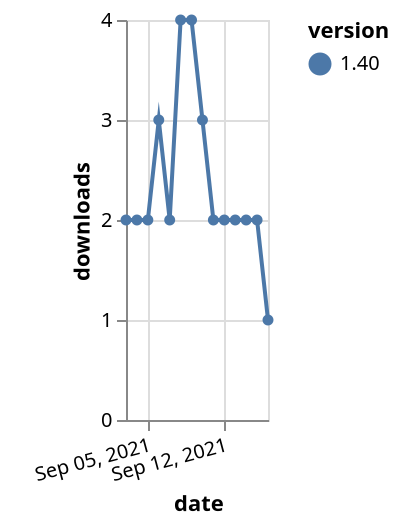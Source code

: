 {"$schema": "https://vega.github.io/schema/vega-lite/v5.json", "description": "A simple bar chart with embedded data.", "data": {"values": [{"date": "2021-09-03", "total": 2876, "delta": 2, "version": "1.40"}, {"date": "2021-09-04", "total": 2878, "delta": 2, "version": "1.40"}, {"date": "2021-09-05", "total": 2880, "delta": 2, "version": "1.40"}, {"date": "2021-09-06", "total": 2883, "delta": 3, "version": "1.40"}, {"date": "2021-09-07", "total": 2885, "delta": 2, "version": "1.40"}, {"date": "2021-09-08", "total": 2889, "delta": 4, "version": "1.40"}, {"date": "2021-09-09", "total": 2893, "delta": 4, "version": "1.40"}, {"date": "2021-09-10", "total": 2896, "delta": 3, "version": "1.40"}, {"date": "2021-09-11", "total": 2898, "delta": 2, "version": "1.40"}, {"date": "2021-09-12", "total": 2900, "delta": 2, "version": "1.40"}, {"date": "2021-09-13", "total": 2902, "delta": 2, "version": "1.40"}, {"date": "2021-09-14", "total": 2904, "delta": 2, "version": "1.40"}, {"date": "2021-09-15", "total": 2906, "delta": 2, "version": "1.40"}, {"date": "2021-09-16", "total": 2907, "delta": 1, "version": "1.40"}]}, "width": "container", "mark": {"type": "line", "point": {"filled": true}}, "encoding": {"x": {"field": "date", "type": "temporal", "timeUnit": "yearmonthdate", "title": "date", "axis": {"labelAngle": -15}}, "y": {"field": "delta", "type": "quantitative", "title": "downloads"}, "color": {"field": "version", "type": "nominal"}, "tooltip": {"field": "delta"}}}